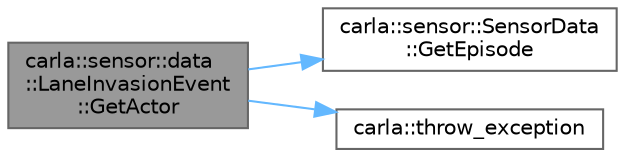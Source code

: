 digraph "carla::sensor::data::LaneInvasionEvent::GetActor"
{
 // INTERACTIVE_SVG=YES
 // LATEX_PDF_SIZE
  bgcolor="transparent";
  edge [fontname=Helvetica,fontsize=10,labelfontname=Helvetica,labelfontsize=10];
  node [fontname=Helvetica,fontsize=10,shape=box,height=0.2,width=0.4];
  rankdir="LR";
  Node1 [id="Node000001",label="carla::sensor::data\l::LaneInvasionEvent\l::GetActor",height=0.2,width=0.4,color="gray40", fillcolor="grey60", style="filled", fontcolor="black",tooltip="Get \"self\" actor. Actor that invaded another lane."];
  Node1 -> Node2 [id="edge1_Node000001_Node000002",color="steelblue1",style="solid",tooltip=" "];
  Node2 [id="Node000002",label="carla::sensor::SensorData\l::GetEpisode",height=0.2,width=0.4,color="grey40", fillcolor="white", style="filled",URL="$df/d8c/classcarla_1_1sensor_1_1SensorData.html#a71cc95690632431ec4959d13408ce2c8",tooltip=" "];
  Node1 -> Node3 [id="edge2_Node000001_Node000003",color="steelblue1",style="solid",tooltip=" "];
  Node3 [id="Node000003",label="carla::throw_exception",height=0.2,width=0.4,color="grey40", fillcolor="white", style="filled",URL="$d9/d36/namespacecarla.html#a23602ab663165210a7757d6108f6b3cd",tooltip=" "];
}
